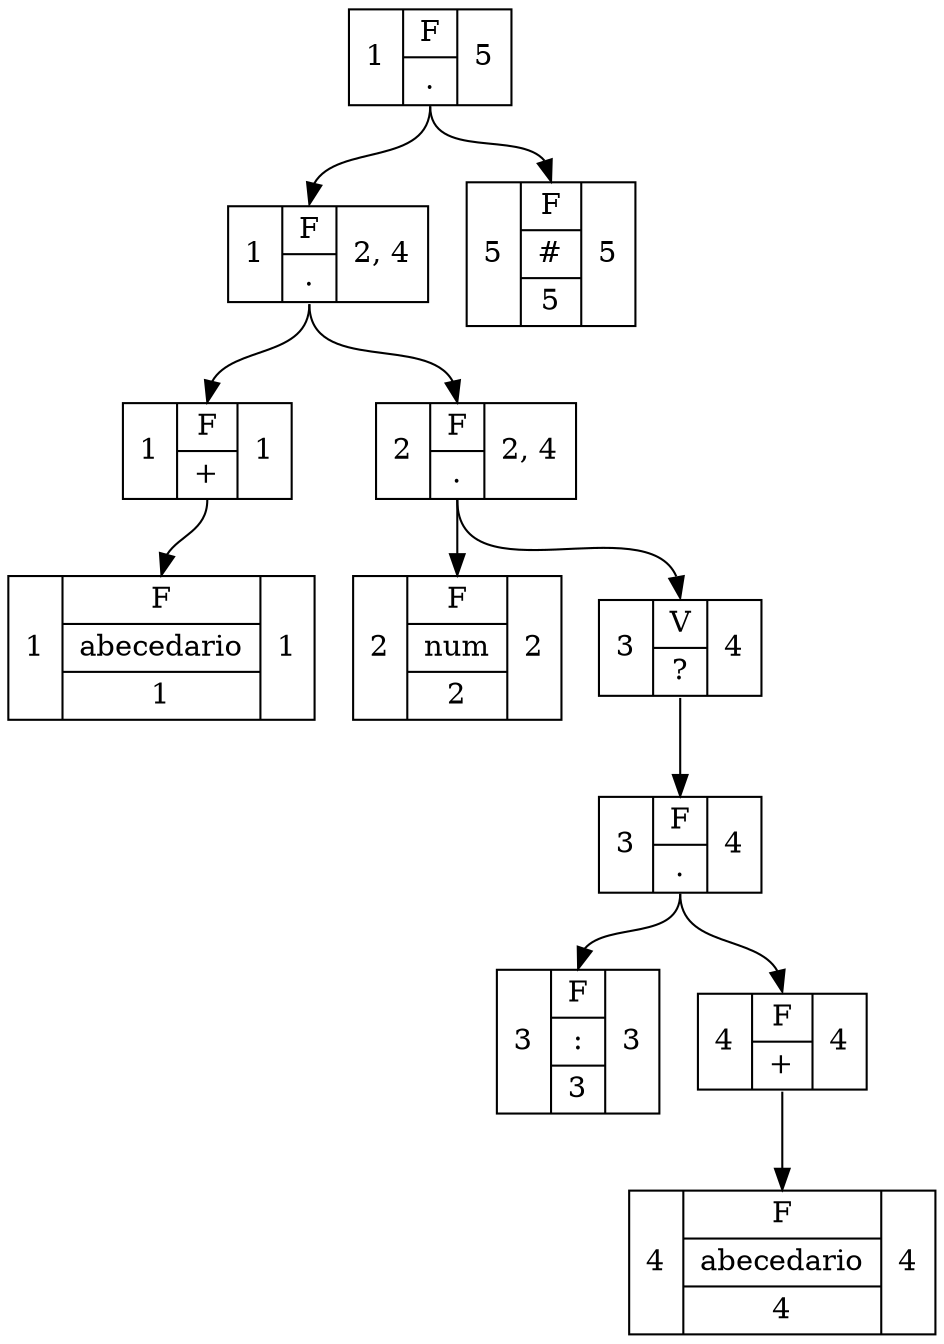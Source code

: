 digraph{
node[shape=record];
Nodo_0[label="1 | {<lH>F|{<lL>.}} | 5"];
Nodo_0:lL -> Nodo_1:lH;
Nodo_0:lL -> Nodo_11:lH;
Nodo_1[label="1 | {<lH>F|{<lL>.}} | 2, 4"];
Nodo_1:lL -> Nodo_2:lH;
Nodo_1:lL -> Nodo_4:lH;
Nodo_2[label="1 | {<lH>F|{<lL>+}} | 1"];
Nodo_2:lL -> Nodo_3:lH;
Nodo_3[label="1 | {<lH>F|{abecedario}|{<lL>1}} | 1"];
Nodo_4[label="2 | {<lH>F|{<lL>.}} | 2, 4"];
Nodo_4:lL -> Nodo_5:lH;
Nodo_4:lL -> Nodo_6:lH;
Nodo_5[label="2 | {<lH>F|{num}|{<lL>2}} | 2"];
Nodo_6[label="3 | {<lH>V|{<lL>?}} | 4"];
Nodo_6:lL -> Nodo_7:lH;
Nodo_7[label="3 | {<lH>F|{<lL>.}} | 4"];
Nodo_7:lL -> Nodo_8:lH;
Nodo_7:lL -> Nodo_9:lH;
Nodo_8[label="3 | {<lH>F|{:}|{<lL>3}} | 3"];
Nodo_9[label="4 | {<lH>F|{<lL>+}} | 4"];
Nodo_9:lL -> Nodo_10:lH;
Nodo_10[label="4 | {<lH>F|{abecedario}|{<lL>4}} | 4"];
Nodo_11[label="5 | {<lH>F|{#}|{<lL>5}} | 5"];
}